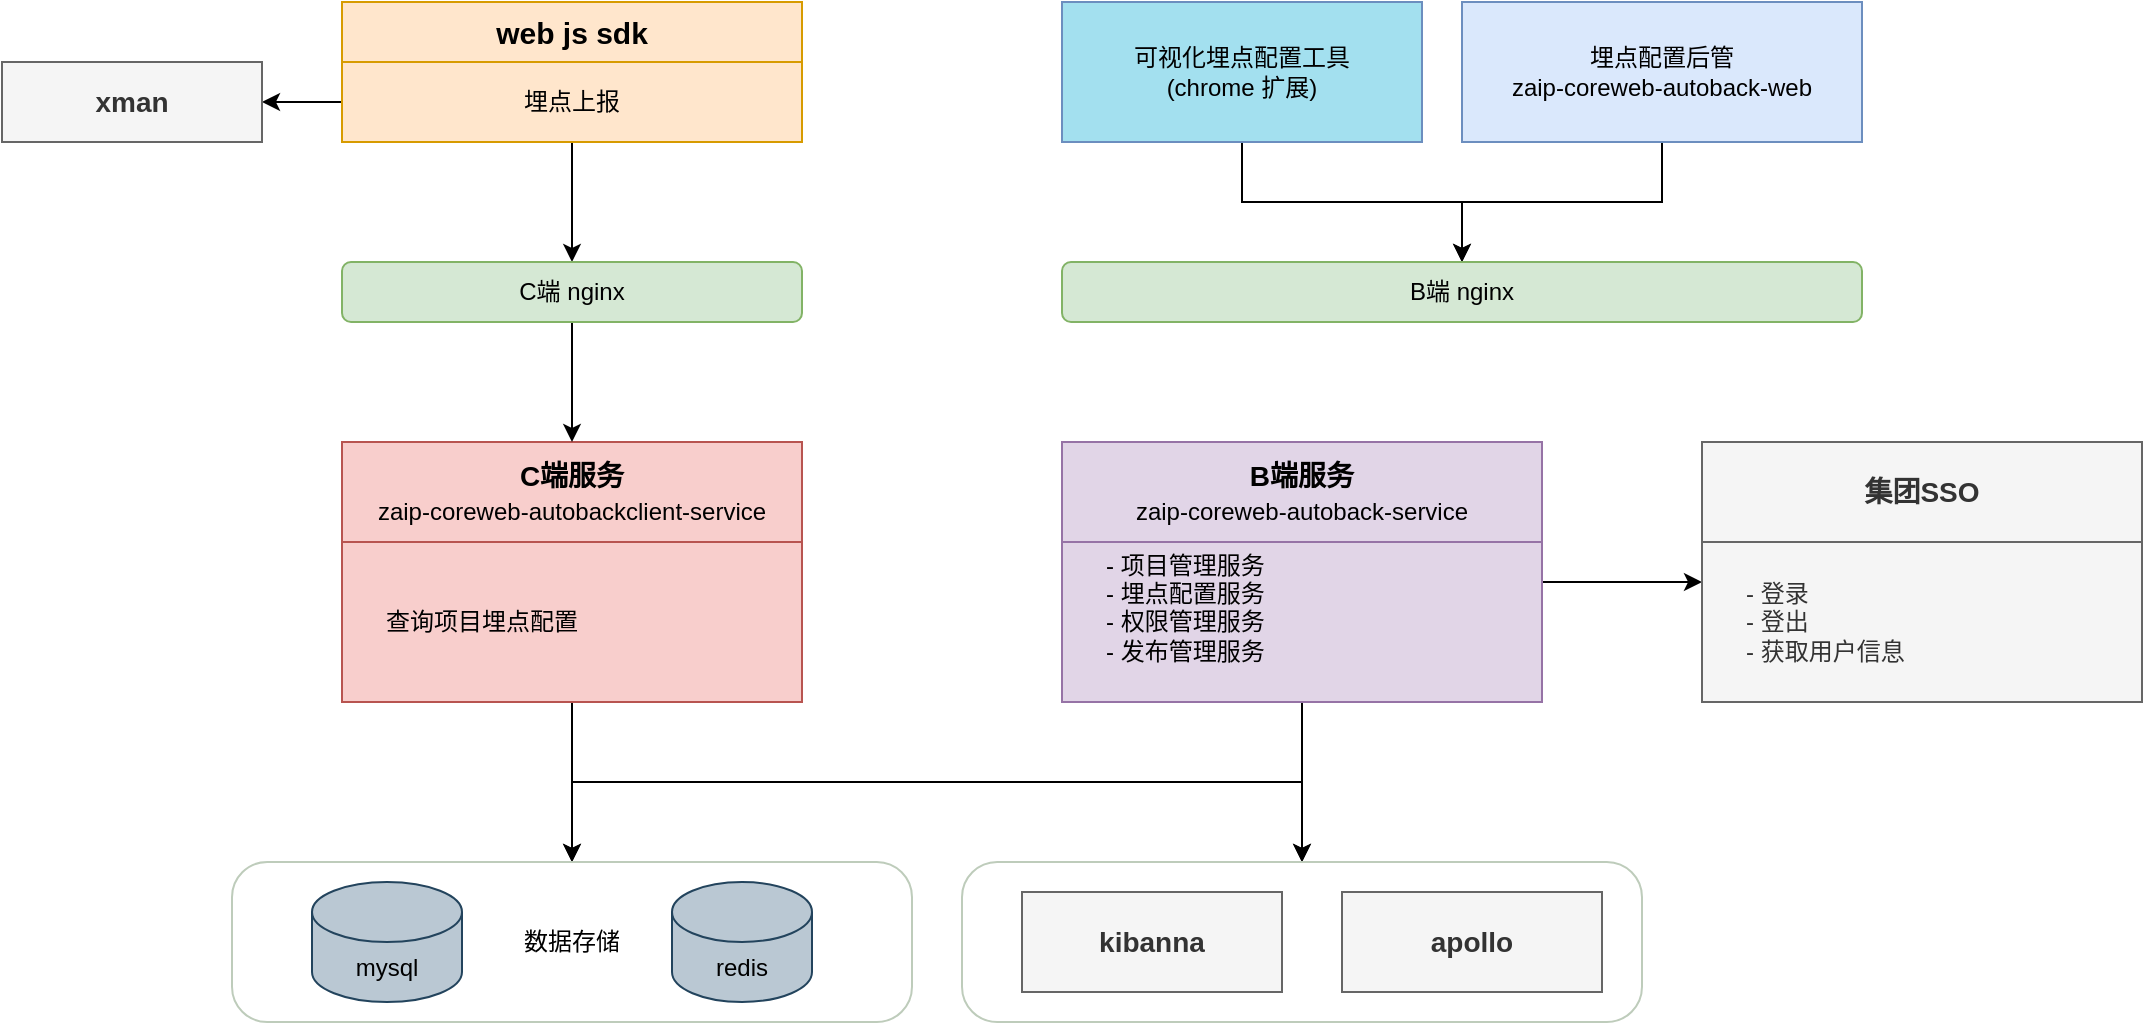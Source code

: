 <mxfile version="26.2.12">
  <diagram name="分层架构图" id="iSVcDsmyzLqEdLnjOtEb">
    <mxGraphModel dx="2597" dy="824" grid="1" gridSize="10" guides="1" tooltips="1" connect="1" arrows="1" fold="1" page="1" pageScale="1" pageWidth="1169" pageHeight="827" math="0" shadow="0">
      <root>
        <mxCell id="0" />
        <mxCell id="1" parent="0" />
        <mxCell id="VGJzJ55Yt3Gp-UUYRj1f-1" value="&lt;div&gt;&lt;b&gt;&lt;font style=&quot;font-size: 15px;&quot;&gt;web js sdk&lt;/font&gt;&lt;/b&gt;&lt;/div&gt;" style="rounded=0;whiteSpace=wrap;html=1;fillColor=#ffe6cc;strokeColor=#d79b00;" parent="1" vertex="1">
          <mxGeometry x="160" y="150" width="230" height="30" as="geometry" />
        </mxCell>
        <mxCell id="4z941F-OSkqxANPZ7udz-10" style="edgeStyle=orthogonalEdgeStyle;rounded=0;orthogonalLoop=1;jettySize=auto;html=1;" edge="1" parent="1" source="VGJzJ55Yt3Gp-UUYRj1f-2" target="VGJzJ55Yt3Gp-UUYRj1f-23">
          <mxGeometry relative="1" as="geometry" />
        </mxCell>
        <mxCell id="VGJzJ55Yt3Gp-UUYRj1f-2" value="可视化埋点配置工具&lt;br&gt;(chrome 扩展)" style="rounded=0;whiteSpace=wrap;html=1;fillColor=light-dark(#a3e0ef, #1d293b);strokeColor=#6c8ebf;" parent="1" vertex="1">
          <mxGeometry x="520" y="150" width="180" height="70" as="geometry" />
        </mxCell>
        <mxCell id="k4Nuz_xcB-CkwzQxemxn-16" style="edgeStyle=orthogonalEdgeStyle;rounded=0;orthogonalLoop=1;jettySize=auto;html=1;exitX=0;exitY=0.5;exitDx=0;exitDy=0;entryX=1;entryY=0.5;entryDx=0;entryDy=0;" parent="1" source="VGJzJ55Yt3Gp-UUYRj1f-3" target="k4Nuz_xcB-CkwzQxemxn-9" edge="1">
          <mxGeometry relative="1" as="geometry" />
        </mxCell>
        <mxCell id="4z941F-OSkqxANPZ7udz-6" style="edgeStyle=orthogonalEdgeStyle;rounded=0;orthogonalLoop=1;jettySize=auto;html=1;exitX=0.5;exitY=1;exitDx=0;exitDy=0;entryX=0.5;entryY=0;entryDx=0;entryDy=0;" edge="1" parent="1" source="VGJzJ55Yt3Gp-UUYRj1f-3" target="4z941F-OSkqxANPZ7udz-5">
          <mxGeometry relative="1" as="geometry" />
        </mxCell>
        <mxCell id="VGJzJ55Yt3Gp-UUYRj1f-3" value="埋点上报" style="rounded=0;whiteSpace=wrap;html=1;fillColor=#ffe6cc;strokeColor=#d79b00;" parent="1" vertex="1">
          <mxGeometry x="160" y="180" width="230" height="40" as="geometry" />
        </mxCell>
        <mxCell id="4z941F-OSkqxANPZ7udz-11" value="" style="edgeStyle=orthogonalEdgeStyle;rounded=0;orthogonalLoop=1;jettySize=auto;html=1;" edge="1" parent="1" source="VGJzJ55Yt3Gp-UUYRj1f-4" target="VGJzJ55Yt3Gp-UUYRj1f-23">
          <mxGeometry relative="1" as="geometry" />
        </mxCell>
        <mxCell id="VGJzJ55Yt3Gp-UUYRj1f-4" value="埋点配置后管&lt;br&gt;zaip-coreweb-autoback-web" style="rounded=0;whiteSpace=wrap;html=1;fillColor=#dae8fc;strokeColor=#6c8ebf;" parent="1" vertex="1">
          <mxGeometry x="720" y="150" width="200" height="70" as="geometry" />
        </mxCell>
        <mxCell id="VGJzJ55Yt3Gp-UUYRj1f-6" value="C端服务&lt;br&gt;&lt;span style=&quot;font-size: 12px; font-weight: 400;&quot;&gt;zaip-coreweb-autobackclient-service&lt;/span&gt;" style="rounded=0;whiteSpace=wrap;html=1;fontStyle=1;fontSize=14;fillColor=#f8cecc;strokeColor=#b85450;" parent="1" vertex="1">
          <mxGeometry x="160" y="370" width="230" height="50" as="geometry" />
        </mxCell>
        <mxCell id="VGJzJ55Yt3Gp-UUYRj1f-7" value="B端服务&lt;br style=&quot;font-size: 12px; font-weight: 400;&quot;&gt;&lt;span style=&quot;font-size: 12px; font-weight: 400;&quot;&gt;zaip-coreweb-autoback-service&lt;/span&gt;" style="rounded=0;whiteSpace=wrap;html=1;fontStyle=1;fontSize=14;fillColor=#e1d5e7;strokeColor=#9673a6;" parent="1" vertex="1">
          <mxGeometry x="520" y="370" width="240" height="50" as="geometry" />
        </mxCell>
        <mxCell id="k4Nuz_xcB-CkwzQxemxn-19" style="edgeStyle=orthogonalEdgeStyle;rounded=0;orthogonalLoop=1;jettySize=auto;html=1;exitX=0.5;exitY=1;exitDx=0;exitDy=0;entryX=0.5;entryY=0;entryDx=0;entryDy=0;" parent="1" source="VGJzJ55Yt3Gp-UUYRj1f-8" target="VGJzJ55Yt3Gp-UUYRj1f-38" edge="1">
          <mxGeometry relative="1" as="geometry" />
        </mxCell>
        <mxCell id="k4Nuz_xcB-CkwzQxemxn-20" style="edgeStyle=orthogonalEdgeStyle;rounded=0;orthogonalLoop=1;jettySize=auto;html=1;exitX=0.5;exitY=1;exitDx=0;exitDy=0;entryX=0.5;entryY=0;entryDx=0;entryDy=0;" parent="1" source="VGJzJ55Yt3Gp-UUYRj1f-8" target="k4Nuz_xcB-CkwzQxemxn-14" edge="1">
          <mxGeometry relative="1" as="geometry" />
        </mxCell>
        <mxCell id="VGJzJ55Yt3Gp-UUYRj1f-8" value="查询项目埋点配置" style="rounded=0;whiteSpace=wrap;html=1;spacingLeft=20;fillColor=#f8cecc;strokeColor=#b85450;align=left;" parent="1" vertex="1">
          <mxGeometry x="160" y="420" width="230" height="80" as="geometry" />
        </mxCell>
        <mxCell id="VGJzJ55Yt3Gp-UUYRj1f-32" style="edgeStyle=orthogonalEdgeStyle;rounded=0;orthogonalLoop=1;jettySize=auto;html=1;exitX=1;exitY=0.25;exitDx=0;exitDy=0;entryX=0;entryY=0.25;entryDx=0;entryDy=0;" parent="1" source="VGJzJ55Yt3Gp-UUYRj1f-9" target="VGJzJ55Yt3Gp-UUYRj1f-11" edge="1">
          <mxGeometry relative="1" as="geometry" />
        </mxCell>
        <mxCell id="k4Nuz_xcB-CkwzQxemxn-17" style="edgeStyle=orthogonalEdgeStyle;rounded=0;orthogonalLoop=1;jettySize=auto;html=1;exitX=0.5;exitY=1;exitDx=0;exitDy=0;" parent="1" source="VGJzJ55Yt3Gp-UUYRj1f-9" target="k4Nuz_xcB-CkwzQxemxn-14" edge="1">
          <mxGeometry relative="1" as="geometry" />
        </mxCell>
        <mxCell id="k4Nuz_xcB-CkwzQxemxn-21" style="edgeStyle=orthogonalEdgeStyle;rounded=0;orthogonalLoop=1;jettySize=auto;html=1;exitX=0.5;exitY=1;exitDx=0;exitDy=0;entryX=0.5;entryY=0;entryDx=0;entryDy=0;" parent="1" source="VGJzJ55Yt3Gp-UUYRj1f-9" target="VGJzJ55Yt3Gp-UUYRj1f-38" edge="1">
          <mxGeometry relative="1" as="geometry" />
        </mxCell>
        <mxCell id="VGJzJ55Yt3Gp-UUYRj1f-9" value="- 项目管理服务&lt;br&gt;- 埋点配置服务&lt;br&gt;- 权限管理服务&lt;br&gt;- 发布管理服务&lt;div&gt;&lt;br&gt;&lt;/div&gt;" style="rounded=0;whiteSpace=wrap;html=1;align=left;spacingLeft=20;fillColor=#e1d5e7;strokeColor=#9673a6;" parent="1" vertex="1">
          <mxGeometry x="520" y="420" width="240" height="80" as="geometry" />
        </mxCell>
        <mxCell id="VGJzJ55Yt3Gp-UUYRj1f-10" value="集团SSO" style="rounded=0;whiteSpace=wrap;html=1;fontStyle=1;fontSize=14;fillColor=#f5f5f5;fontColor=#333333;strokeColor=#666666;" parent="1" vertex="1">
          <mxGeometry x="840" y="370" width="220" height="50" as="geometry" />
        </mxCell>
        <mxCell id="VGJzJ55Yt3Gp-UUYRj1f-11" value="&lt;div&gt;- 登录&lt;br&gt;- 登出&lt;br&gt;- 获取用户信息&lt;/div&gt;" style="rounded=0;whiteSpace=wrap;html=1;align=left;spacingLeft=20;fillColor=#f5f5f5;fontColor=#333333;strokeColor=#666666;" parent="1" vertex="1">
          <mxGeometry x="840" y="420" width="220" height="80" as="geometry" />
        </mxCell>
        <mxCell id="VGJzJ55Yt3Gp-UUYRj1f-23" value="B端 nginx" style="rounded=1;whiteSpace=wrap;html=1;fillColor=#d5e8d4;strokeColor=#82b366;glass=0;shadow=0;imageAspect=1;movable=1;resizable=1;rotatable=1;deletable=1;gradientColor=none;editable=1;locked=0;connectable=1;rotation=0;" parent="1" vertex="1">
          <mxGeometry x="520" y="280" width="400" height="30" as="geometry" />
        </mxCell>
        <mxCell id="VGJzJ55Yt3Gp-UUYRj1f-34" value="redis" style="shape=cylinder3;whiteSpace=wrap;html=1;boundedLbl=1;backgroundOutline=1;size=15;fillColor=#bac8d3;strokeColor=#23445d;" parent="1" vertex="1">
          <mxGeometry x="325" y="590" width="70" height="60" as="geometry" />
        </mxCell>
        <mxCell id="VGJzJ55Yt3Gp-UUYRj1f-38" value="数据存储" style="rounded=1;whiteSpace=wrap;html=1;fillColor=none;arcSize=22;strokeColor=light-dark(#beccbb, #ededed);" parent="1" vertex="1">
          <mxGeometry x="105" y="580" width="340" height="80" as="geometry" />
        </mxCell>
        <mxCell id="VGJzJ55Yt3Gp-UUYRj1f-33" value="mysql" style="shape=cylinder3;whiteSpace=wrap;html=1;boundedLbl=1;backgroundOutline=1;size=15;fillColor=#bac8d3;strokeColor=#23445d;" parent="1" vertex="1">
          <mxGeometry x="145" y="590" width="75" height="60" as="geometry" />
        </mxCell>
        <mxCell id="k4Nuz_xcB-CkwzQxemxn-9" value="xman" style="rounded=0;whiteSpace=wrap;html=1;fontStyle=1;fontSize=14;fillColor=#f5f5f5;fontColor=#333333;strokeColor=#666666;" parent="1" vertex="1">
          <mxGeometry x="-10" y="180" width="130" height="40" as="geometry" />
        </mxCell>
        <mxCell id="k4Nuz_xcB-CkwzQxemxn-12" value="kibanna" style="rounded=0;whiteSpace=wrap;html=1;fontStyle=1;fontSize=14;fillColor=#f5f5f5;fontColor=#333333;strokeColor=#666666;" parent="1" vertex="1">
          <mxGeometry x="500" y="595" width="130" height="50" as="geometry" />
        </mxCell>
        <mxCell id="k4Nuz_xcB-CkwzQxemxn-13" value="apollo" style="rounded=0;whiteSpace=wrap;html=1;fontStyle=1;fontSize=14;fillColor=#f5f5f5;fontColor=#333333;strokeColor=#666666;" parent="1" vertex="1">
          <mxGeometry x="660" y="595" width="130" height="50" as="geometry" />
        </mxCell>
        <mxCell id="k4Nuz_xcB-CkwzQxemxn-14" value="" style="rounded=1;whiteSpace=wrap;html=1;fillColor=none;arcSize=22;strokeColor=light-dark(#beccbb, #ededed);" parent="1" vertex="1">
          <mxGeometry x="470" y="580" width="340" height="80" as="geometry" />
        </mxCell>
        <mxCell id="4z941F-OSkqxANPZ7udz-7" style="edgeStyle=orthogonalEdgeStyle;rounded=0;orthogonalLoop=1;jettySize=auto;html=1;exitX=0.5;exitY=1;exitDx=0;exitDy=0;entryX=0.5;entryY=0;entryDx=0;entryDy=0;" edge="1" parent="1" source="4z941F-OSkqxANPZ7udz-5" target="VGJzJ55Yt3Gp-UUYRj1f-6">
          <mxGeometry relative="1" as="geometry" />
        </mxCell>
        <mxCell id="4z941F-OSkqxANPZ7udz-5" value="C端 nginx" style="rounded=1;whiteSpace=wrap;html=1;fillColor=#d5e8d4;strokeColor=#82b366;glass=0;shadow=0;imageAspect=1;movable=1;resizable=1;rotatable=1;deletable=1;gradientColor=none;editable=1;locked=0;connectable=1;rotation=0;" vertex="1" parent="1">
          <mxGeometry x="160" y="280" width="230" height="30" as="geometry" />
        </mxCell>
      </root>
    </mxGraphModel>
  </diagram>
</mxfile>
